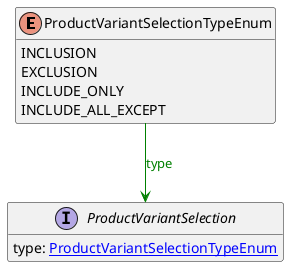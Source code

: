 @startuml

hide methods
enum ProductVariantSelectionTypeEnum {
    INCLUSION
    EXCLUSION
    INCLUDE_ONLY
    INCLUDE_ALL_EXCEPT
}
interface ProductVariantSelection [[ProductVariantSelection.svg]]  {
    type: [[ProductVariantSelectionTypeEnum.svg ProductVariantSelectionTypeEnum]]
}
ProductVariantSelectionTypeEnum --> ProductVariantSelection #green;text:green : "type"
@enduml
